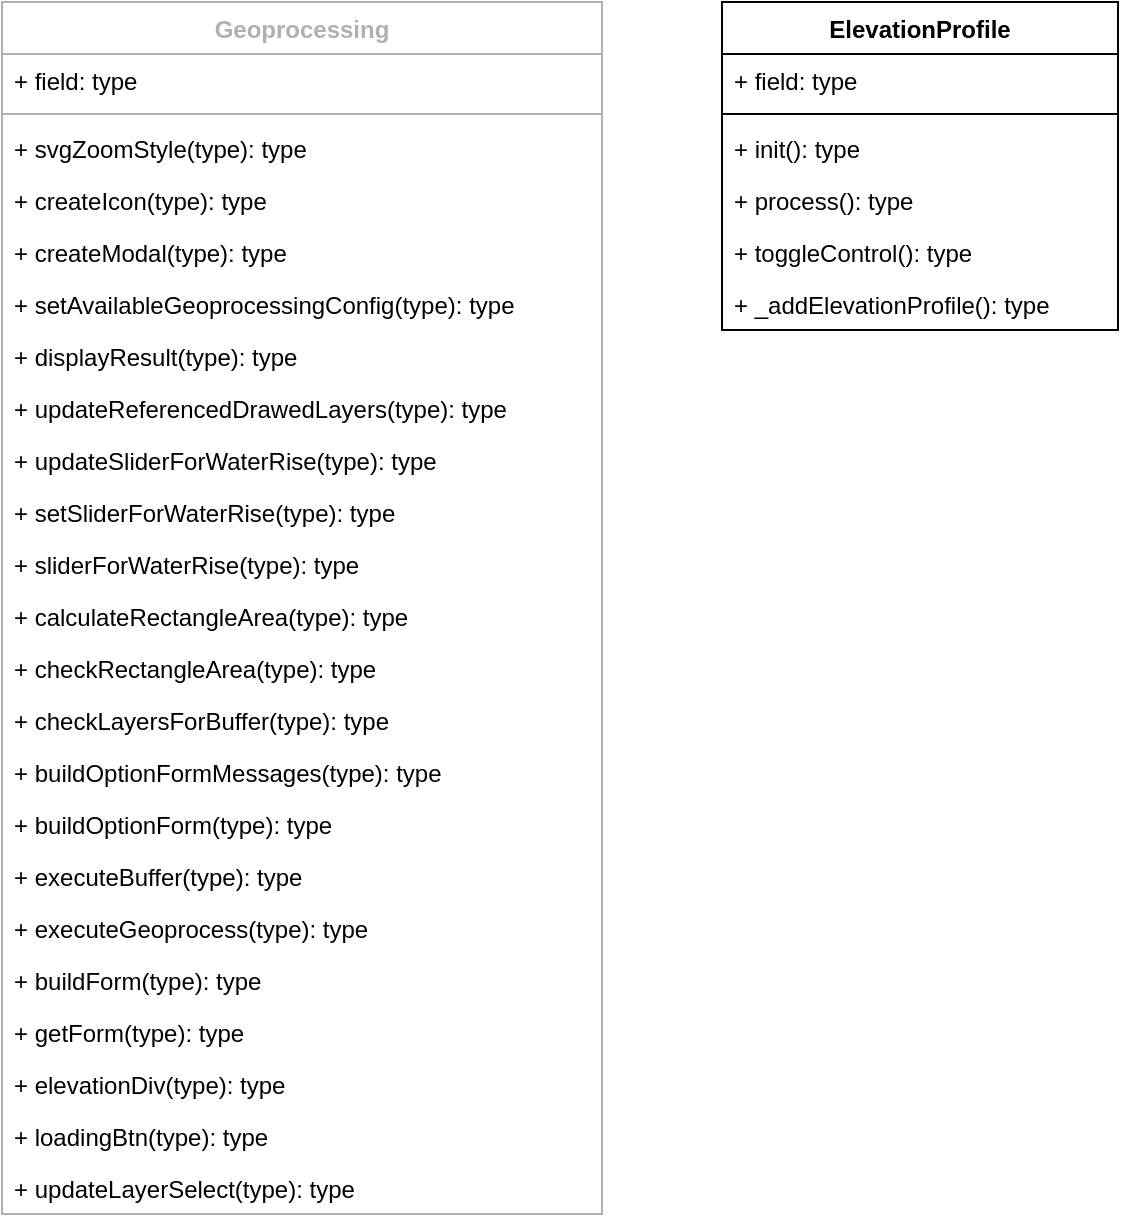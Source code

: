 <mxfile>
    <diagram id="9buAv9uHo4CewKqJzlxB" name="Original">
        <mxGraphModel dx="642" dy="353" grid="1" gridSize="10" guides="1" tooltips="1" connect="1" arrows="1" fold="1" page="1" pageScale="1" pageWidth="827" pageHeight="1169" math="0" shadow="0">
            <root>
                <mxCell id="5ee6ZNDq-BOsnMpL46Sq-0"/>
                <mxCell id="5ee6ZNDq-BOsnMpL46Sq-1" parent="5ee6ZNDq-BOsnMpL46Sq-0"/>
                <mxCell id="V0HAKdZt5HSDC3kejw7x-1" value="Geoprocessing" style="swimlane;fontStyle=1;align=center;verticalAlign=top;childLayout=stackLayout;horizontal=1;startSize=26;horizontalStack=0;resizeParent=1;resizeParentMax=0;resizeLast=0;collapsible=1;marginBottom=0;strokeColor=#B0B0B0;fontColor=#B0B0B0;" parent="5ee6ZNDq-BOsnMpL46Sq-1" vertex="1">
                    <mxGeometry x="80" y="10" width="300" height="606" as="geometry"/>
                </mxCell>
                <mxCell id="V0HAKdZt5HSDC3kejw7x-2" value="+ field: type" style="text;strokeColor=none;fillColor=none;align=left;verticalAlign=top;spacingLeft=4;spacingRight=4;overflow=hidden;rotatable=0;points=[[0,0.5],[1,0.5]];portConstraint=eastwest;" parent="V0HAKdZt5HSDC3kejw7x-1" vertex="1">
                    <mxGeometry y="26" width="300" height="26" as="geometry"/>
                </mxCell>
                <mxCell id="V0HAKdZt5HSDC3kejw7x-3" value="" style="line;strokeWidth=1;fillColor=none;align=left;verticalAlign=middle;spacingTop=-1;spacingLeft=3;spacingRight=3;rotatable=0;labelPosition=right;points=[];portConstraint=eastwest;strokeColor=inherit;" parent="V0HAKdZt5HSDC3kejw7x-1" vertex="1">
                    <mxGeometry y="52" width="300" height="8" as="geometry"/>
                </mxCell>
                <mxCell id="V0HAKdZt5HSDC3kejw7x-4" value="+ svgZoomStyle(type): type" style="text;strokeColor=none;fillColor=none;align=left;verticalAlign=top;spacingLeft=4;spacingRight=4;overflow=hidden;rotatable=0;points=[[0,0.5],[1,0.5]];portConstraint=eastwest;" parent="V0HAKdZt5HSDC3kejw7x-1" vertex="1">
                    <mxGeometry y="60" width="300" height="26" as="geometry"/>
                </mxCell>
                <mxCell id="V0HAKdZt5HSDC3kejw7x-5" value="+ createIcon(type): type" style="text;strokeColor=none;fillColor=none;align=left;verticalAlign=top;spacingLeft=4;spacingRight=4;overflow=hidden;rotatable=0;points=[[0,0.5],[1,0.5]];portConstraint=eastwest;" parent="V0HAKdZt5HSDC3kejw7x-1" vertex="1">
                    <mxGeometry y="86" width="300" height="26" as="geometry"/>
                </mxCell>
                <mxCell id="V0HAKdZt5HSDC3kejw7x-6" value="+ createModal(type): type" style="text;strokeColor=none;fillColor=none;align=left;verticalAlign=top;spacingLeft=4;spacingRight=4;overflow=hidden;rotatable=0;points=[[0,0.5],[1,0.5]];portConstraint=eastwest;" parent="V0HAKdZt5HSDC3kejw7x-1" vertex="1">
                    <mxGeometry y="112" width="300" height="26" as="geometry"/>
                </mxCell>
                <mxCell id="V0HAKdZt5HSDC3kejw7x-7" value="+ setAvailableGeoprocessingConfig(type): type" style="text;strokeColor=none;fillColor=none;align=left;verticalAlign=top;spacingLeft=4;spacingRight=4;overflow=hidden;rotatable=0;points=[[0,0.5],[1,0.5]];portConstraint=eastwest;" parent="V0HAKdZt5HSDC3kejw7x-1" vertex="1">
                    <mxGeometry y="138" width="300" height="26" as="geometry"/>
                </mxCell>
                <mxCell id="V0HAKdZt5HSDC3kejw7x-8" value="+ displayResult(type): type" style="text;strokeColor=none;fillColor=none;align=left;verticalAlign=top;spacingLeft=4;spacingRight=4;overflow=hidden;rotatable=0;points=[[0,0.5],[1,0.5]];portConstraint=eastwest;" parent="V0HAKdZt5HSDC3kejw7x-1" vertex="1">
                    <mxGeometry y="164" width="300" height="26" as="geometry"/>
                </mxCell>
                <mxCell id="V0HAKdZt5HSDC3kejw7x-9" value="+ updateReferencedDrawedLayers(type): type" style="text;strokeColor=none;fillColor=none;align=left;verticalAlign=top;spacingLeft=4;spacingRight=4;overflow=hidden;rotatable=0;points=[[0,0.5],[1,0.5]];portConstraint=eastwest;" parent="V0HAKdZt5HSDC3kejw7x-1" vertex="1">
                    <mxGeometry y="190" width="300" height="26" as="geometry"/>
                </mxCell>
                <mxCell id="V0HAKdZt5HSDC3kejw7x-10" value="+ updateSliderForWaterRise(type): type" style="text;strokeColor=none;fillColor=none;align=left;verticalAlign=top;spacingLeft=4;spacingRight=4;overflow=hidden;rotatable=0;points=[[0,0.5],[1,0.5]];portConstraint=eastwest;" parent="V0HAKdZt5HSDC3kejw7x-1" vertex="1">
                    <mxGeometry y="216" width="300" height="26" as="geometry"/>
                </mxCell>
                <mxCell id="V0HAKdZt5HSDC3kejw7x-11" value="+ setSliderForWaterRise(type): type" style="text;strokeColor=none;fillColor=none;align=left;verticalAlign=top;spacingLeft=4;spacingRight=4;overflow=hidden;rotatable=0;points=[[0,0.5],[1,0.5]];portConstraint=eastwest;" parent="V0HAKdZt5HSDC3kejw7x-1" vertex="1">
                    <mxGeometry y="242" width="300" height="26" as="geometry"/>
                </mxCell>
                <mxCell id="V0HAKdZt5HSDC3kejw7x-12" value="+ sliderForWaterRise(type): type" style="text;strokeColor=none;fillColor=none;align=left;verticalAlign=top;spacingLeft=4;spacingRight=4;overflow=hidden;rotatable=0;points=[[0,0.5],[1,0.5]];portConstraint=eastwest;" parent="V0HAKdZt5HSDC3kejw7x-1" vertex="1">
                    <mxGeometry y="268" width="300" height="26" as="geometry"/>
                </mxCell>
                <mxCell id="V0HAKdZt5HSDC3kejw7x-13" value="+ calculateRectangleArea(type): type" style="text;strokeColor=none;fillColor=none;align=left;verticalAlign=top;spacingLeft=4;spacingRight=4;overflow=hidden;rotatable=0;points=[[0,0.5],[1,0.5]];portConstraint=eastwest;" parent="V0HAKdZt5HSDC3kejw7x-1" vertex="1">
                    <mxGeometry y="294" width="300" height="26" as="geometry"/>
                </mxCell>
                <mxCell id="V0HAKdZt5HSDC3kejw7x-14" value="+ checkRectangleArea(type): type" style="text;strokeColor=none;fillColor=none;align=left;verticalAlign=top;spacingLeft=4;spacingRight=4;overflow=hidden;rotatable=0;points=[[0,0.5],[1,0.5]];portConstraint=eastwest;" parent="V0HAKdZt5HSDC3kejw7x-1" vertex="1">
                    <mxGeometry y="320" width="300" height="26" as="geometry"/>
                </mxCell>
                <mxCell id="V0HAKdZt5HSDC3kejw7x-15" value="+ checkLayersForBuffer(type): type" style="text;strokeColor=none;fillColor=none;align=left;verticalAlign=top;spacingLeft=4;spacingRight=4;overflow=hidden;rotatable=0;points=[[0,0.5],[1,0.5]];portConstraint=eastwest;" parent="V0HAKdZt5HSDC3kejw7x-1" vertex="1">
                    <mxGeometry y="346" width="300" height="26" as="geometry"/>
                </mxCell>
                <mxCell id="V0HAKdZt5HSDC3kejw7x-16" value="+ buildOptionFormMessages(type): type" style="text;strokeColor=none;fillColor=none;align=left;verticalAlign=top;spacingLeft=4;spacingRight=4;overflow=hidden;rotatable=0;points=[[0,0.5],[1,0.5]];portConstraint=eastwest;" parent="V0HAKdZt5HSDC3kejw7x-1" vertex="1">
                    <mxGeometry y="372" width="300" height="26" as="geometry"/>
                </mxCell>
                <mxCell id="V0HAKdZt5HSDC3kejw7x-17" value="+ buildOptionForm(type): type" style="text;strokeColor=none;fillColor=none;align=left;verticalAlign=top;spacingLeft=4;spacingRight=4;overflow=hidden;rotatable=0;points=[[0,0.5],[1,0.5]];portConstraint=eastwest;" parent="V0HAKdZt5HSDC3kejw7x-1" vertex="1">
                    <mxGeometry y="398" width="300" height="26" as="geometry"/>
                </mxCell>
                <mxCell id="V0HAKdZt5HSDC3kejw7x-18" value="+ executeBuffer(type): type" style="text;strokeColor=none;fillColor=none;align=left;verticalAlign=top;spacingLeft=4;spacingRight=4;overflow=hidden;rotatable=0;points=[[0,0.5],[1,0.5]];portConstraint=eastwest;" parent="V0HAKdZt5HSDC3kejw7x-1" vertex="1">
                    <mxGeometry y="424" width="300" height="26" as="geometry"/>
                </mxCell>
                <mxCell id="V0HAKdZt5HSDC3kejw7x-19" value="+ executeGeoprocess(type): type" style="text;strokeColor=none;fillColor=none;align=left;verticalAlign=top;spacingLeft=4;spacingRight=4;overflow=hidden;rotatable=0;points=[[0,0.5],[1,0.5]];portConstraint=eastwest;" parent="V0HAKdZt5HSDC3kejw7x-1" vertex="1">
                    <mxGeometry y="450" width="300" height="26" as="geometry"/>
                </mxCell>
                <mxCell id="V0HAKdZt5HSDC3kejw7x-20" value="+ buildForm(type): type" style="text;strokeColor=none;fillColor=none;align=left;verticalAlign=top;spacingLeft=4;spacingRight=4;overflow=hidden;rotatable=0;points=[[0,0.5],[1,0.5]];portConstraint=eastwest;" parent="V0HAKdZt5HSDC3kejw7x-1" vertex="1">
                    <mxGeometry y="476" width="300" height="26" as="geometry"/>
                </mxCell>
                <mxCell id="V0HAKdZt5HSDC3kejw7x-21" value="+ getForm(type): type" style="text;strokeColor=none;fillColor=none;align=left;verticalAlign=top;spacingLeft=4;spacingRight=4;overflow=hidden;rotatable=0;points=[[0,0.5],[1,0.5]];portConstraint=eastwest;" parent="V0HAKdZt5HSDC3kejw7x-1" vertex="1">
                    <mxGeometry y="502" width="300" height="26" as="geometry"/>
                </mxCell>
                <mxCell id="V0HAKdZt5HSDC3kejw7x-22" value="+ elevationDiv(type): type" style="text;strokeColor=none;fillColor=none;align=left;verticalAlign=top;spacingLeft=4;spacingRight=4;overflow=hidden;rotatable=0;points=[[0,0.5],[1,0.5]];portConstraint=eastwest;" parent="V0HAKdZt5HSDC3kejw7x-1" vertex="1">
                    <mxGeometry y="528" width="300" height="26" as="geometry"/>
                </mxCell>
                <mxCell id="V0HAKdZt5HSDC3kejw7x-23" value="+ loadingBtn(type): type" style="text;strokeColor=none;fillColor=none;align=left;verticalAlign=top;spacingLeft=4;spacingRight=4;overflow=hidden;rotatable=0;points=[[0,0.5],[1,0.5]];portConstraint=eastwest;" parent="V0HAKdZt5HSDC3kejw7x-1" vertex="1">
                    <mxGeometry y="554" width="300" height="26" as="geometry"/>
                </mxCell>
                <mxCell id="V0HAKdZt5HSDC3kejw7x-24" value="+ updateLayerSelect(type): type" style="text;strokeColor=none;fillColor=none;align=left;verticalAlign=top;spacingLeft=4;spacingRight=4;overflow=hidden;rotatable=0;points=[[0,0.5],[1,0.5]];portConstraint=eastwest;" parent="V0HAKdZt5HSDC3kejw7x-1" vertex="1">
                    <mxGeometry y="580" width="300" height="26" as="geometry"/>
                </mxCell>
                <mxCell id="P9JaWUXeLMteLcKB7aHO-0" value="ElevationProfile" style="swimlane;fontStyle=1;align=center;verticalAlign=top;childLayout=stackLayout;horizontal=1;startSize=26;horizontalStack=0;resizeParent=1;resizeParentMax=0;resizeLast=0;collapsible=1;marginBottom=0;" parent="5ee6ZNDq-BOsnMpL46Sq-1" vertex="1">
                    <mxGeometry x="440" y="10" width="198" height="164" as="geometry"/>
                </mxCell>
                <mxCell id="P9JaWUXeLMteLcKB7aHO-1" value="+ field: type" style="text;strokeColor=none;fillColor=none;align=left;verticalAlign=top;spacingLeft=4;spacingRight=4;overflow=hidden;rotatable=0;points=[[0,0.5],[1,0.5]];portConstraint=eastwest;" parent="P9JaWUXeLMteLcKB7aHO-0" vertex="1">
                    <mxGeometry y="26" width="198" height="26" as="geometry"/>
                </mxCell>
                <mxCell id="P9JaWUXeLMteLcKB7aHO-2" value="" style="line;strokeWidth=1;fillColor=none;align=left;verticalAlign=middle;spacingTop=-1;spacingLeft=3;spacingRight=3;rotatable=0;labelPosition=right;points=[];portConstraint=eastwest;strokeColor=inherit;" parent="P9JaWUXeLMteLcKB7aHO-0" vertex="1">
                    <mxGeometry y="52" width="198" height="8" as="geometry"/>
                </mxCell>
                <mxCell id="P9JaWUXeLMteLcKB7aHO-3" value="+ init(): type" style="text;strokeColor=none;fillColor=none;align=left;verticalAlign=top;spacingLeft=4;spacingRight=4;overflow=hidden;rotatable=0;points=[[0,0.5],[1,0.5]];portConstraint=eastwest;" parent="P9JaWUXeLMteLcKB7aHO-0" vertex="1">
                    <mxGeometry y="60" width="198" height="26" as="geometry"/>
                </mxCell>
                <mxCell id="P9JaWUXeLMteLcKB7aHO-4" value="+ process(): type" style="text;strokeColor=none;fillColor=none;align=left;verticalAlign=top;spacingLeft=4;spacingRight=4;overflow=hidden;rotatable=0;points=[[0,0.5],[1,0.5]];portConstraint=eastwest;" parent="P9JaWUXeLMteLcKB7aHO-0" vertex="1">
                    <mxGeometry y="86" width="198" height="26" as="geometry"/>
                </mxCell>
                <mxCell id="P9JaWUXeLMteLcKB7aHO-5" value="+ toggleControl(): type" style="text;strokeColor=none;fillColor=none;align=left;verticalAlign=top;spacingLeft=4;spacingRight=4;overflow=hidden;rotatable=0;points=[[0,0.5],[1,0.5]];portConstraint=eastwest;" parent="P9JaWUXeLMteLcKB7aHO-0" vertex="1">
                    <mxGeometry y="112" width="198" height="26" as="geometry"/>
                </mxCell>
                <mxCell id="WebBGyjZJJnEhAvafBKZ-0" value="+ _addElevationProfile(): type" style="text;strokeColor=none;fillColor=none;align=left;verticalAlign=top;spacingLeft=4;spacingRight=4;overflow=hidden;rotatable=0;points=[[0,0.5],[1,0.5]];portConstraint=eastwest;" parent="P9JaWUXeLMteLcKB7aHO-0" vertex="1">
                    <mxGeometry y="138" width="198" height="26" as="geometry"/>
                </mxCell>
            </root>
        </mxGraphModel>
    </diagram>
    <diagram id="CWb_n4CAjd2z9gFYFfTj" name="Refactor - Class diagram">
        <mxGraphModel dx="899" dy="372" grid="0" gridSize="10" guides="1" tooltips="1" connect="1" arrows="1" fold="1" page="1" pageScale="1" pageWidth="1169" pageHeight="827" math="0" shadow="0">
            <root>
                <mxCell id="0"/>
                <mxCell id="1" parent="0"/>
                <mxCell id="zH9yEyfcCZAy-cP3OPAp-57" value="Elevation" style="swimlane;fontStyle=1;align=center;verticalAlign=top;childLayout=stackLayout;horizontal=1;startSize=26;horizontalStack=0;resizeParent=1;resizeParentMax=0;resizeLast=0;collapsible=1;marginBottom=0;" parent="1" vertex="1">
                    <mxGeometry x="655" y="465" width="210" height="190" as="geometry">
                        <mxRectangle x="655" y="465" width="80" height="26" as="alternateBounds"/>
                    </mxGeometry>
                </mxCell>
                <mxCell id="JLlEWdNOFg77TvU8GrVB-58" value="+ serviceUrl: string" style="text;strokeColor=none;fillColor=none;align=left;verticalAlign=top;spacingLeft=4;spacingRight=4;overflow=hidden;rotatable=0;points=[[0,0.5],[1,0.5]];portConstraint=eastwest;" vertex="1" parent="zH9yEyfcCZAy-cP3OPAp-57">
                    <mxGeometry y="26" width="210" height="26" as="geometry"/>
                </mxCell>
                <mxCell id="JLlEWdNOFg77TvU8GrVB-61" value="+ layer: string" style="text;strokeColor=none;fillColor=none;align=left;verticalAlign=top;spacingLeft=4;spacingRight=4;overflow=hidden;rotatable=0;points=[[0,0.5],[1,0.5]];portConstraint=eastwest;" vertex="1" parent="zH9yEyfcCZAy-cP3OPAp-57">
                    <mxGeometry y="52" width="210" height="26" as="geometry"/>
                </mxCell>
                <mxCell id="zH9yEyfcCZAy-cP3OPAp-59" value="" style="line;strokeWidth=1;fillColor=none;align=left;verticalAlign=middle;spacingTop=-1;spacingLeft=3;spacingRight=3;rotatable=0;labelPosition=right;points=[];portConstraint=eastwest;strokeColor=inherit;" parent="zH9yEyfcCZAy-cP3OPAp-57" vertex="1">
                    <mxGeometry y="78" width="210" height="8" as="geometry"/>
                </mxCell>
                <mxCell id="zH9yEyfcCZAy-cP3OPAp-83" value="+ setSliderForWaterRise(type): type" style="text;strokeColor=none;fillColor=none;align=left;verticalAlign=top;spacingLeft=4;spacingRight=4;overflow=hidden;rotatable=0;points=[[0,0.5],[1,0.5]];portConstraint=eastwest;" parent="zH9yEyfcCZAy-cP3OPAp-57" vertex="1">
                    <mxGeometry y="86" width="210" height="26" as="geometry"/>
                </mxCell>
                <mxCell id="zH9yEyfcCZAy-cP3OPAp-82" value="+ updateSliderForWaterRise(type): type" style="text;strokeColor=none;fillColor=none;align=left;verticalAlign=top;spacingLeft=4;spacingRight=4;overflow=hidden;rotatable=0;points=[[0,0.5],[1,0.5]];portConstraint=eastwest;" parent="zH9yEyfcCZAy-cP3OPAp-57" vertex="1">
                    <mxGeometry y="112" width="210" height="26" as="geometry"/>
                </mxCell>
                <mxCell id="z0Jqj_uq5-GdilpMSnM8-4" value="+ execute(): type" style="text;strokeColor=none;fillColor=none;align=left;verticalAlign=top;spacingLeft=4;spacingRight=4;overflow=hidden;rotatable=0;points=[[0,0.5],[1,0.5]];portConstraint=eastwest;" parent="zH9yEyfcCZAy-cP3OPAp-57" vertex="1">
                    <mxGeometry y="138" width="210" height="26" as="geometry"/>
                </mxCell>
                <mxCell id="zH9yEyfcCZAy-cP3OPAp-84" value="+ sliderForWaterRise(type): type" style="text;strokeColor=none;fillColor=none;align=left;verticalAlign=top;spacingLeft=4;spacingRight=4;overflow=hidden;rotatable=0;points=[[0,0.5],[1,0.5]];portConstraint=eastwest;" parent="zH9yEyfcCZAy-cP3OPAp-57" vertex="1">
                    <mxGeometry y="164" width="210" height="26" as="geometry"/>
                </mxCell>
                <mxCell id="zH9yEyfcCZAy-cP3OPAp-61" value="ContourLines" style="swimlane;fontStyle=1;align=center;verticalAlign=top;childLayout=stackLayout;horizontal=1;startSize=26;horizontalStack=0;resizeParent=1;resizeParentMax=0;resizeLast=0;collapsible=1;marginBottom=0;" parent="1" vertex="1">
                    <mxGeometry x="411" y="464" width="209" height="190" as="geometry"/>
                </mxCell>
                <mxCell id="JLlEWdNOFg77TvU8GrVB-57" value="+ serviceUrl: string" style="text;strokeColor=none;fillColor=none;align=left;verticalAlign=top;spacingLeft=4;spacingRight=4;overflow=hidden;rotatable=0;points=[[0,0.5],[1,0.5]];portConstraint=eastwest;" vertex="1" parent="zH9yEyfcCZAy-cP3OPAp-61">
                    <mxGeometry y="26" width="209" height="26" as="geometry"/>
                </mxCell>
                <mxCell id="JLlEWdNOFg77TvU8GrVB-60" value="+ layer: string" style="text;strokeColor=none;fillColor=none;align=left;verticalAlign=top;spacingLeft=4;spacingRight=4;overflow=hidden;rotatable=0;points=[[0,0.5],[1,0.5]];portConstraint=eastwest;" vertex="1" parent="zH9yEyfcCZAy-cP3OPAp-61">
                    <mxGeometry y="52" width="209" height="26" as="geometry"/>
                </mxCell>
                <mxCell id="zH9yEyfcCZAy-cP3OPAp-63" value="" style="line;strokeWidth=1;fillColor=none;align=left;verticalAlign=middle;spacingTop=-1;spacingLeft=3;spacingRight=3;rotatable=0;labelPosition=right;points=[];portConstraint=eastwest;strokeColor=inherit;" parent="zH9yEyfcCZAy-cP3OPAp-61" vertex="1">
                    <mxGeometry y="78" width="209" height="8" as="geometry"/>
                </mxCell>
                <mxCell id="zH9yEyfcCZAy-cP3OPAp-76" value="+ svgZoomStyle(type): type" style="text;strokeColor=none;fillColor=none;align=left;verticalAlign=top;spacingLeft=4;spacingRight=4;overflow=hidden;rotatable=0;points=[[0,0.5],[1,0.5]];portConstraint=eastwest;" parent="zH9yEyfcCZAy-cP3OPAp-61" vertex="1">
                    <mxGeometry y="86" width="209" height="26" as="geometry"/>
                </mxCell>
                <mxCell id="zH9yEyfcCZAy-cP3OPAp-85" value="+ calculateRectangleArea(type): type" style="text;strokeColor=none;fillColor=none;align=left;verticalAlign=top;spacingLeft=4;spacingRight=4;overflow=hidden;rotatable=0;points=[[0,0.5],[1,0.5]];portConstraint=eastwest;" parent="zH9yEyfcCZAy-cP3OPAp-61" vertex="1">
                    <mxGeometry y="112" width="209" height="26" as="geometry"/>
                </mxCell>
                <mxCell id="z0Jqj_uq5-GdilpMSnM8-5" value="+ execute(): type" style="text;strokeColor=none;fillColor=none;align=left;verticalAlign=top;spacingLeft=4;spacingRight=4;overflow=hidden;rotatable=0;points=[[0,0.5],[1,0.5]];portConstraint=eastwest;" parent="zH9yEyfcCZAy-cP3OPAp-61" vertex="1">
                    <mxGeometry y="138" width="209" height="26" as="geometry"/>
                </mxCell>
                <mxCell id="zH9yEyfcCZAy-cP3OPAp-86" value="+ checkRectangleArea(type): type" style="text;strokeColor=none;fillColor=none;align=left;verticalAlign=top;spacingLeft=4;spacingRight=4;overflow=hidden;rotatable=0;points=[[0,0.5],[1,0.5]];portConstraint=eastwest;" parent="zH9yEyfcCZAy-cP3OPAp-61" vertex="1">
                    <mxGeometry y="164" width="209" height="26" as="geometry"/>
                </mxCell>
                <mxCell id="zH9yEyfcCZAy-cP3OPAp-65" value="Buffer" style="swimlane;fontStyle=1;align=center;verticalAlign=top;childLayout=stackLayout;horizontal=1;startSize=26;horizontalStack=0;resizeParent=1;resizeParentMax=0;resizeLast=0;collapsible=1;marginBottom=0;" parent="1" vertex="1">
                    <mxGeometry x="916" y="465" width="200" height="164" as="geometry"/>
                </mxCell>
                <mxCell id="JLlEWdNOFg77TvU8GrVB-59" value="+ serviceUrl: string" style="text;strokeColor=none;fillColor=none;align=left;verticalAlign=top;spacingLeft=4;spacingRight=4;overflow=hidden;rotatable=0;points=[[0,0.5],[1,0.5]];portConstraint=eastwest;" vertex="1" parent="zH9yEyfcCZAy-cP3OPAp-65">
                    <mxGeometry y="26" width="200" height="26" as="geometry"/>
                </mxCell>
                <mxCell id="JLlEWdNOFg77TvU8GrVB-62" value="+ layer: string" style="text;strokeColor=none;fillColor=none;align=left;verticalAlign=top;spacingLeft=4;spacingRight=4;overflow=hidden;rotatable=0;points=[[0,0.5],[1,0.5]];portConstraint=eastwest;" vertex="1" parent="zH9yEyfcCZAy-cP3OPAp-65">
                    <mxGeometry y="52" width="200" height="26" as="geometry"/>
                </mxCell>
                <mxCell id="zH9yEyfcCZAy-cP3OPAp-67" value="" style="line;strokeWidth=1;fillColor=none;align=left;verticalAlign=middle;spacingTop=-1;spacingLeft=3;spacingRight=3;rotatable=0;labelPosition=right;points=[];portConstraint=eastwest;strokeColor=inherit;" parent="zH9yEyfcCZAy-cP3OPAp-65" vertex="1">
                    <mxGeometry y="78" width="200" height="8" as="geometry"/>
                </mxCell>
                <mxCell id="zH9yEyfcCZAy-cP3OPAp-87" value="+ checkLayersForBuffer(type): type" style="text;strokeColor=none;fillColor=none;align=left;verticalAlign=top;spacingLeft=4;spacingRight=4;overflow=hidden;rotatable=0;points=[[0,0.5],[1,0.5]];portConstraint=eastwest;" parent="zH9yEyfcCZAy-cP3OPAp-65" vertex="1">
                    <mxGeometry y="86" width="200" height="26" as="geometry"/>
                </mxCell>
                <mxCell id="z0Jqj_uq5-GdilpMSnM8-3" value="+ execute(): type" style="text;strokeColor=none;fillColor=none;align=left;verticalAlign=top;spacingLeft=4;spacingRight=4;overflow=hidden;rotatable=0;points=[[0,0.5],[1,0.5]];portConstraint=eastwest;" parent="zH9yEyfcCZAy-cP3OPAp-65" vertex="1">
                    <mxGeometry y="112" width="200" height="26" as="geometry"/>
                </mxCell>
                <mxCell id="zH9yEyfcCZAy-cP3OPAp-90" value="+ executeBuffer(type): type" style="text;strokeColor=none;fillColor=none;align=left;verticalAlign=top;spacingLeft=4;spacingRight=4;overflow=hidden;rotatable=0;points=[[0,0.5],[1,0.5]];portConstraint=eastwest;" parent="zH9yEyfcCZAy-cP3OPAp-65" vertex="1">
                    <mxGeometry y="138" width="200" height="26" as="geometry"/>
                </mxCell>
                <mxCell id="SXHfhw6Z6Lz09nfbXiYT-1" value="ElevationProfile" style="swimlane;fontStyle=1;align=center;verticalAlign=top;childLayout=stackLayout;horizontal=1;startSize=26;horizontalStack=0;resizeParent=1;resizeParentMax=0;resizeLast=0;collapsible=1;marginBottom=0;" parent="1" vertex="1">
                    <mxGeometry x="171" y="464" width="198" height="216" as="geometry"/>
                </mxCell>
                <mxCell id="SXHfhw6Z6Lz09nfbXiYT-2" value="+ serviceUrl: string" style="text;strokeColor=none;fillColor=none;align=left;verticalAlign=top;spacingLeft=4;spacingRight=4;overflow=hidden;rotatable=0;points=[[0,0.5],[1,0.5]];portConstraint=eastwest;" parent="SXHfhw6Z6Lz09nfbXiYT-1" vertex="1">
                    <mxGeometry y="26" width="198" height="26" as="geometry"/>
                </mxCell>
                <mxCell id="GDd7rEjxKUPIOiGlK0JA-1" value="+ layer: string" style="text;strokeColor=none;fillColor=none;align=left;verticalAlign=top;spacingLeft=4;spacingRight=4;overflow=hidden;rotatable=0;points=[[0,0.5],[1,0.5]];portConstraint=eastwest;" parent="SXHfhw6Z6Lz09nfbXiYT-1" vertex="1">
                    <mxGeometry y="52" width="198" height="26" as="geometry"/>
                </mxCell>
                <mxCell id="SXHfhw6Z6Lz09nfbXiYT-3" value="" style="line;strokeWidth=1;fillColor=none;align=left;verticalAlign=middle;spacingTop=-1;spacingLeft=3;spacingRight=3;rotatable=0;labelPosition=right;points=[];portConstraint=eastwest;strokeColor=inherit;" parent="SXHfhw6Z6Lz09nfbXiYT-1" vertex="1">
                    <mxGeometry y="78" width="198" height="8" as="geometry"/>
                </mxCell>
                <mxCell id="SXHfhw6Z6Lz09nfbXiYT-4" value="- init()" style="text;strokeColor=none;fillColor=none;align=left;verticalAlign=top;spacingLeft=4;spacingRight=4;overflow=hidden;rotatable=0;points=[[0,0.5],[1,0.5]];portConstraint=eastwest;" parent="SXHfhw6Z6Lz09nfbXiYT-1" vertex="1">
                    <mxGeometry y="86" width="198" height="26" as="geometry"/>
                </mxCell>
                <mxCell id="SXHfhw6Z6Lz09nfbXiYT-7" value="+ draw(): layer" style="text;strokeColor=none;fillColor=none;align=left;verticalAlign=top;spacingLeft=4;spacingRight=4;overflow=hidden;rotatable=0;points=[[0,0.5],[1,0.5]];portConstraint=eastwest;" parent="SXHfhw6Z6Lz09nfbXiYT-1" vertex="1">
                    <mxGeometry y="112" width="198" height="26" as="geometry"/>
                </mxCell>
                <mxCell id="sktdSYo7nOO_Qodgn86I-1" value="+ execute(layer: object): object" style="text;strokeColor=none;fillColor=none;align=left;verticalAlign=top;spacingLeft=4;spacingRight=4;overflow=hidden;rotatable=0;points=[[0,0.5],[1,0.5]];portConstraint=eastwest;" parent="SXHfhw6Z6Lz09nfbXiYT-1" vertex="1">
                    <mxGeometry y="138" width="198" height="26" as="geometry"/>
                </mxCell>
                <mxCell id="_4xUAWf6ARclTYgSer-j-1" value="+ display(format: string)" style="text;strokeColor=none;fillColor=none;align=left;verticalAlign=top;spacingLeft=4;spacingRight=4;overflow=hidden;rotatable=0;points=[[0,0.5],[1,0.5]];portConstraint=eastwest;" parent="SXHfhw6Z6Lz09nfbXiYT-1" vertex="1">
                    <mxGeometry y="164" width="198" height="26" as="geometry"/>
                </mxCell>
                <mxCell id="ouyNqpWYrKTTzeqoDkba-1" value="+ export(format: string): object" style="text;strokeColor=none;fillColor=none;align=left;verticalAlign=top;spacingLeft=4;spacingRight=4;overflow=hidden;rotatable=0;points=[[0,0.5],[1,0.5]];portConstraint=eastwest;" vertex="1" parent="SXHfhw6Z6Lz09nfbXiYT-1">
                    <mxGeometry y="190" width="198" height="26" as="geometry"/>
                </mxCell>
                <mxCell id="JLlEWdNOFg77TvU8GrVB-5" value="name" style="endArrow=block;endFill=0;html=1;edgeStyle=orthogonalEdgeStyle;align=left;verticalAlign=top;exitX=0.5;exitY=0;exitDx=0;exitDy=0;endSize=16;" edge="1" parent="1" source="SXHfhw6Z6Lz09nfbXiYT-1" target="zH9yEyfcCZAy-cP3OPAp-73">
                    <mxGeometry x="-0.817" relative="1" as="geometry">
                        <mxPoint x="388" y="423" as="sourcePoint"/>
                        <mxPoint x="454" y="427" as="targetPoint"/>
                        <mxPoint as="offset"/>
                    </mxGeometry>
                </mxCell>
                <mxCell id="JLlEWdNOFg77TvU8GrVB-6" value="1" style="edgeLabel;resizable=0;html=1;align=left;verticalAlign=bottom;" connectable="0" vertex="1" parent="JLlEWdNOFg77TvU8GrVB-5">
                    <mxGeometry x="-1" relative="1" as="geometry"/>
                </mxCell>
                <mxCell id="JLlEWdNOFg77TvU8GrVB-7" value="name" style="endArrow=block;endFill=0;html=1;edgeStyle=orthogonalEdgeStyle;align=left;verticalAlign=top;exitX=0.5;exitY=0;exitDx=0;exitDy=0;endSize=16;" edge="1" parent="1" source="zH9yEyfcCZAy-cP3OPAp-61" target="zH9yEyfcCZAy-cP3OPAp-73">
                    <mxGeometry x="-0.577" y="-1" relative="1" as="geometry">
                        <mxPoint x="387" y="422" as="sourcePoint"/>
                        <mxPoint x="578" y="422" as="targetPoint"/>
                        <mxPoint as="offset"/>
                    </mxGeometry>
                </mxCell>
                <mxCell id="JLlEWdNOFg77TvU8GrVB-8" value="1" style="edgeLabel;resizable=0;html=1;align=left;verticalAlign=bottom;" connectable="0" vertex="1" parent="JLlEWdNOFg77TvU8GrVB-7">
                    <mxGeometry x="-1" relative="1" as="geometry"/>
                </mxCell>
                <mxCell id="JLlEWdNOFg77TvU8GrVB-10" value="name" style="endArrow=block;endFill=0;html=1;edgeStyle=orthogonalEdgeStyle;align=left;verticalAlign=top;exitX=0.5;exitY=0;exitDx=0;exitDy=0;endSize=16;" edge="1" parent="1" source="zH9yEyfcCZAy-cP3OPAp-57" target="zH9yEyfcCZAy-cP3OPAp-73">
                    <mxGeometry x="-0.83" relative="1" as="geometry">
                        <mxPoint x="644" y="441" as="sourcePoint"/>
                        <mxPoint x="804" y="441" as="targetPoint"/>
                        <mxPoint as="offset"/>
                    </mxGeometry>
                </mxCell>
                <mxCell id="JLlEWdNOFg77TvU8GrVB-11" value="1" style="edgeLabel;resizable=0;html=1;align=left;verticalAlign=bottom;" connectable="0" vertex="1" parent="JLlEWdNOFg77TvU8GrVB-10">
                    <mxGeometry x="-1" relative="1" as="geometry"/>
                </mxCell>
                <mxCell id="JLlEWdNOFg77TvU8GrVB-12" value="name" style="endArrow=block;endFill=0;html=1;edgeStyle=orthogonalEdgeStyle;align=left;verticalAlign=top;exitX=0.5;exitY=0;exitDx=0;exitDy=0;endSize=16;" edge="1" parent="1" source="zH9yEyfcCZAy-cP3OPAp-65" target="zH9yEyfcCZAy-cP3OPAp-73">
                    <mxGeometry x="-0.9" relative="1" as="geometry">
                        <mxPoint x="644" y="441" as="sourcePoint"/>
                        <mxPoint x="804" y="441" as="targetPoint"/>
                        <mxPoint as="offset"/>
                    </mxGeometry>
                </mxCell>
                <mxCell id="JLlEWdNOFg77TvU8GrVB-13" value="1" style="edgeLabel;resizable=0;html=1;align=left;verticalAlign=bottom;" connectable="0" vertex="1" parent="JLlEWdNOFg77TvU8GrVB-12">
                    <mxGeometry x="-1" relative="1" as="geometry"/>
                </mxCell>
                <mxCell id="zH9yEyfcCZAy-cP3OPAp-81" value="+ updateReferencedDrawedLayers(type): type" style="text;strokeColor=none;fillColor=none;align=left;verticalAlign=top;spacingLeft=4;spacingRight=4;overflow=hidden;rotatable=0;points=[[0,0.5],[1,0.5]];portConstraint=eastwest;" parent="1" vertex="1">
                    <mxGeometry x="700" y="127" width="300" height="26" as="geometry"/>
                </mxCell>
                <mxCell id="zH9yEyfcCZAy-cP3OPAp-77" value="+ createIcon(type): type" style="text;strokeColor=none;fillColor=none;align=left;verticalAlign=top;spacingLeft=4;spacingRight=4;overflow=hidden;rotatable=0;points=[[0,0.5],[1,0.5]];portConstraint=eastwest;" parent="1" vertex="1">
                    <mxGeometry x="702" y="105" width="300" height="26" as="geometry"/>
                </mxCell>
                <mxCell id="zH9yEyfcCZAy-cP3OPAp-79" value="+ setAvailableGeoprocessingConfig(type): type" style="text;strokeColor=none;fillColor=none;align=left;verticalAlign=top;spacingLeft=4;spacingRight=4;overflow=hidden;rotatable=0;points=[[0,0.5],[1,0.5]];portConstraint=eastwest;" parent="1" vertex="1">
                    <mxGeometry x="700" y="156" width="300" height="26" as="geometry"/>
                </mxCell>
                <mxCell id="zH9yEyfcCZAy-cP3OPAp-78" value="+ createModal(type): type" style="text;strokeColor=none;fillColor=none;align=left;verticalAlign=top;spacingLeft=4;spacingRight=4;overflow=hidden;rotatable=0;points=[[0,0.5],[1,0.5]];portConstraint=eastwest;" parent="1" vertex="1">
                    <mxGeometry x="700" y="181" width="300" height="26" as="geometry"/>
                </mxCell>
                <mxCell id="zH9yEyfcCZAy-cP3OPAp-96" value="+ updateLayerSelect(type): type" style="text;strokeColor=none;fillColor=none;align=left;verticalAlign=top;spacingLeft=4;spacingRight=4;overflow=hidden;rotatable=0;points=[[0,0.5],[1,0.5]];portConstraint=eastwest;" parent="1" vertex="1">
                    <mxGeometry x="699" y="207" width="300" height="26" as="geometry"/>
                </mxCell>
                <mxCell id="zH9yEyfcCZAy-cP3OPAp-73" value="Geoprocess" style="swimlane;fontStyle=1;align=center;verticalAlign=top;childLayout=stackLayout;horizontal=1;startSize=26;horizontalStack=0;resizeParent=1;resizeParentMax=0;resizeLast=0;collapsible=1;marginBottom=0;shadow=0;" parent="1" vertex="1">
                    <mxGeometry x="366" y="17" width="300" height="268" as="geometry"/>
                </mxCell>
                <mxCell id="GDd7rEjxKUPIOiGlK0JA-3" value="+ name: string" style="text;strokeColor=none;fillColor=none;align=left;verticalAlign=top;spacingLeft=4;spacingRight=4;overflow=hidden;rotatable=0;points=[[0,0.5],[1,0.5]];portConstraint=eastwest;" parent="zH9yEyfcCZAy-cP3OPAp-73" vertex="1">
                    <mxGeometry y="26" width="300" height="26" as="geometry"/>
                </mxCell>
                <mxCell id="GDd7rEjxKUPIOiGlK0JA-2" value="+ namePrefix: string" style="text;strokeColor=none;fillColor=none;align=left;verticalAlign=top;spacingLeft=4;spacingRight=4;overflow=hidden;rotatable=0;points=[[0,0.5],[1,0.5]];portConstraint=eastwest;" parent="zH9yEyfcCZAy-cP3OPAp-73" vertex="1">
                    <mxGeometry y="52" width="300" height="26" as="geometry"/>
                </mxCell>
                <mxCell id="zH9yEyfcCZAy-cP3OPAp-75" value="" style="line;strokeWidth=1;fillColor=none;align=left;verticalAlign=middle;spacingTop=-1;spacingLeft=3;spacingRight=3;rotatable=0;labelPosition=right;points=[];portConstraint=eastwest;strokeColor=inherit;" parent="zH9yEyfcCZAy-cP3OPAp-73" vertex="1">
                    <mxGeometry y="78" width="300" height="8" as="geometry"/>
                </mxCell>
                <mxCell id="zH9yEyfcCZAy-cP3OPAp-80" value="+ displayResult(type): type" style="text;strokeColor=none;fillColor=none;align=left;verticalAlign=top;spacingLeft=4;spacingRight=4;overflow=hidden;rotatable=0;points=[[0,0.5],[1,0.5]];portConstraint=eastwest;" parent="zH9yEyfcCZAy-cP3OPAp-73" vertex="1">
                    <mxGeometry y="86" width="300" height="26" as="geometry"/>
                </mxCell>
                <mxCell id="zH9yEyfcCZAy-cP3OPAp-88" value="+ buildOptionFormMessages(type): type" style="text;strokeColor=none;fillColor=none;align=left;verticalAlign=top;spacingLeft=4;spacingRight=4;overflow=hidden;rotatable=0;points=[[0,0.5],[1,0.5]];portConstraint=eastwest;" parent="zH9yEyfcCZAy-cP3OPAp-73" vertex="1">
                    <mxGeometry y="112" width="300" height="26" as="geometry"/>
                </mxCell>
                <mxCell id="z0Jqj_uq5-GdilpMSnM8-6" value="+ execute(): type" style="text;strokeColor=none;fillColor=none;align=left;verticalAlign=top;spacingLeft=4;spacingRight=4;overflow=hidden;rotatable=0;points=[[0,0.5],[1,0.5]];portConstraint=eastwest;" parent="zH9yEyfcCZAy-cP3OPAp-73" vertex="1">
                    <mxGeometry y="138" width="300" height="26" as="geometry"/>
                </mxCell>
                <mxCell id="zH9yEyfcCZAy-cP3OPAp-89" value="+ buildOptionForm(type): type" style="text;strokeColor=none;fillColor=none;align=left;verticalAlign=top;spacingLeft=4;spacingRight=4;overflow=hidden;rotatable=0;points=[[0,0.5],[1,0.5]];portConstraint=eastwest;" parent="zH9yEyfcCZAy-cP3OPAp-73" vertex="1">
                    <mxGeometry y="164" width="300" height="26" as="geometry"/>
                </mxCell>
                <mxCell id="zH9yEyfcCZAy-cP3OPAp-92" value="+ buildForm(type): type" style="text;strokeColor=none;fillColor=none;align=left;verticalAlign=top;spacingLeft=4;spacingRight=4;overflow=hidden;rotatable=0;points=[[0,0.5],[1,0.5]];portConstraint=eastwest;" parent="zH9yEyfcCZAy-cP3OPAp-73" vertex="1">
                    <mxGeometry y="190" width="300" height="26" as="geometry"/>
                </mxCell>
                <mxCell id="zH9yEyfcCZAy-cP3OPAp-93" value="+ getForm(type): type" style="text;strokeColor=none;fillColor=none;align=left;verticalAlign=top;spacingLeft=4;spacingRight=4;overflow=hidden;rotatable=0;points=[[0,0.5],[1,0.5]];portConstraint=eastwest;" parent="zH9yEyfcCZAy-cP3OPAp-73" vertex="1">
                    <mxGeometry y="216" width="300" height="26" as="geometry"/>
                </mxCell>
                <mxCell id="zH9yEyfcCZAy-cP3OPAp-95" value="+ loadingBtn(type): type" style="text;strokeColor=none;fillColor=none;align=left;verticalAlign=top;spacingLeft=4;spacingRight=4;overflow=hidden;rotatable=0;points=[[0,0.5],[1,0.5]];portConstraint=eastwest;" parent="zH9yEyfcCZAy-cP3OPAp-73" vertex="1">
                    <mxGeometry y="242" width="300" height="26" as="geometry"/>
                </mxCell>
            </root>
        </mxGraphModel>
    </diagram>
    <diagram id="zKj1nWsVdqE3z-n9kn48" name="Use case">
        <mxGraphModel dx="642" dy="353" grid="1" gridSize="10" guides="1" tooltips="1" connect="1" arrows="1" fold="1" page="1" pageScale="1" pageWidth="827" pageHeight="1169" math="0" shadow="0">
            <root>
                <mxCell id="8P5OABlq8EOVzUHR2hVs-0"/>
                <mxCell id="8P5OABlq8EOVzUHR2hVs-1" parent="8P5OABlq8EOVzUHR2hVs-0"/>
                <mxCell id="8P5OABlq8EOVzUHR2hVs-4" value="" style="edgeStyle=none;html=1;fontSize=15;" parent="8P5OABlq8EOVzUHR2hVs-1" edge="1">
                    <mxGeometry relative="1" as="geometry">
                        <mxPoint x="170" y="80" as="sourcePoint"/>
                    </mxGeometry>
                </mxCell>
                <mxCell id="8P5OABlq8EOVzUHR2hVs-10" value="" style="edgeStyle=none;html=1;fontSize=15;" parent="8P5OABlq8EOVzUHR2hVs-1" source="8P5OABlq8EOVzUHR2hVs-7" target="8P5OABlq8EOVzUHR2hVs-9" edge="1">
                    <mxGeometry relative="1" as="geometry"/>
                </mxCell>
                <mxCell id="8P5OABlq8EOVzUHR2hVs-24" value="" style="edgeStyle=none;html=1;fontSize=15;" parent="8P5OABlq8EOVzUHR2hVs-1" source="8P5OABlq8EOVzUHR2hVs-7" target="8P5OABlq8EOVzUHR2hVs-23" edge="1">
                    <mxGeometry relative="1" as="geometry"/>
                </mxCell>
                <mxCell id="8P5OABlq8EOVzUHR2hVs-7" value="User" style="shape=umlActor;verticalLabelPosition=bottom;verticalAlign=top;html=1;outlineConnect=0;fontSize=15;" parent="8P5OABlq8EOVzUHR2hVs-1" vertex="1">
                    <mxGeometry x="70" y="50" width="30" height="60" as="geometry"/>
                </mxCell>
                <mxCell id="8P5OABlq8EOVzUHR2hVs-19" value="" style="edgeStyle=none;html=1;fontSize=15;" parent="8P5OABlq8EOVzUHR2hVs-1" source="8P5OABlq8EOVzUHR2hVs-9" target="8P5OABlq8EOVzUHR2hVs-18" edge="1">
                    <mxGeometry relative="1" as="geometry"/>
                </mxCell>
                <mxCell id="8P5OABlq8EOVzUHR2hVs-33" value="" style="edgeStyle=none;html=1;fontSize=15;" parent="8P5OABlq8EOVzUHR2hVs-1" source="8P5OABlq8EOVzUHR2hVs-9" target="8P5OABlq8EOVzUHR2hVs-16" edge="1">
                    <mxGeometry relative="1" as="geometry"/>
                </mxCell>
                <mxCell id="8P5OABlq8EOVzUHR2hVs-9" value="make profile" style="ellipse;whiteSpace=wrap;html=1;fontSize=15;verticalAlign=middle;align=center;" parent="8P5OABlq8EOVzUHR2hVs-1" vertex="1">
                    <mxGeometry x="180" y="50" width="120" height="60" as="geometry"/>
                </mxCell>
                <mxCell id="8P5OABlq8EOVzUHR2hVs-16" value="draw line" style="ellipse;whiteSpace=wrap;html=1;fontSize=15;verticalAlign=middle;align=center;" parent="8P5OABlq8EOVzUHR2hVs-1" vertex="1">
                    <mxGeometry x="400" y="30" width="120" height="60" as="geometry"/>
                </mxCell>
                <mxCell id="m83xjKzPB3NWWgHBpe1C-4" value="" style="edgeStyle=none;html=1;fontSize=15;" parent="8P5OABlq8EOVzUHR2hVs-1" source="8P5OABlq8EOVzUHR2hVs-18" edge="1">
                    <mxGeometry relative="1" as="geometry">
                        <mxPoint x="630" y="140" as="targetPoint"/>
                    </mxGeometry>
                </mxCell>
                <mxCell id="8P5OABlq8EOVzUHR2hVs-18" value="execute" style="ellipse;whiteSpace=wrap;html=1;fontSize=15;verticalAlign=middle;align=center;" parent="8P5OABlq8EOVzUHR2hVs-1" vertex="1">
                    <mxGeometry x="400" y="110" width="120" height="60" as="geometry"/>
                </mxCell>
                <mxCell id="8P5OABlq8EOVzUHR2hVs-21" value="display result" style="ellipse;whiteSpace=wrap;html=1;fontSize=15;verticalAlign=middle;align=center;" parent="8P5OABlq8EOVzUHR2hVs-1" vertex="1">
                    <mxGeometry x="400" y="220" width="120" height="60" as="geometry"/>
                </mxCell>
                <mxCell id="8P5OABlq8EOVzUHR2hVs-26" value="" style="edgeStyle=none;html=1;fontSize=15;" parent="8P5OABlq8EOVzUHR2hVs-1" source="8P5OABlq8EOVzUHR2hVs-23" target="8P5OABlq8EOVzUHR2hVs-25" edge="1">
                    <mxGeometry relative="1" as="geometry"/>
                </mxCell>
                <mxCell id="8P5OABlq8EOVzUHR2hVs-28" value="" style="edgeStyle=none;html=1;fontSize=15;" parent="8P5OABlq8EOVzUHR2hVs-1" source="8P5OABlq8EOVzUHR2hVs-23" target="8P5OABlq8EOVzUHR2hVs-27" edge="1">
                    <mxGeometry relative="1" as="geometry"/>
                </mxCell>
                <mxCell id="8P5OABlq8EOVzUHR2hVs-23" value="export profile" style="ellipse;whiteSpace=wrap;html=1;fontSize=15;verticalAlign=middle;align=center;" parent="8P5OABlq8EOVzUHR2hVs-1" vertex="1">
                    <mxGeometry x="180" y="310" width="120" height="60" as="geometry"/>
                </mxCell>
                <mxCell id="8P5OABlq8EOVzUHR2hVs-25" value="export image" style="ellipse;whiteSpace=wrap;html=1;fontSize=15;verticalAlign=middle;align=center;" parent="8P5OABlq8EOVzUHR2hVs-1" vertex="1">
                    <mxGeometry x="400" y="310" width="120" height="60" as="geometry"/>
                </mxCell>
                <mxCell id="8P5OABlq8EOVzUHR2hVs-27" value="export GeoJSON" style="ellipse;whiteSpace=wrap;html=1;fontSize=15;verticalAlign=middle;align=center;" parent="8P5OABlq8EOVzUHR2hVs-1" vertex="1">
                    <mxGeometry x="400" y="400" width="120" height="60" as="geometry"/>
                </mxCell>
                <mxCell id="m83xjKzPB3NWWgHBpe1C-6" style="edgeStyle=none;html=1;fontSize=15;" parent="8P5OABlq8EOVzUHR2hVs-1" target="8P5OABlq8EOVzUHR2hVs-21" edge="1">
                    <mxGeometry relative="1" as="geometry">
                        <mxPoint x="640" y="139.231" as="sourcePoint"/>
                    </mxGeometry>
                </mxCell>
            </root>
        </mxGraphModel>
    </diagram>
</mxfile>